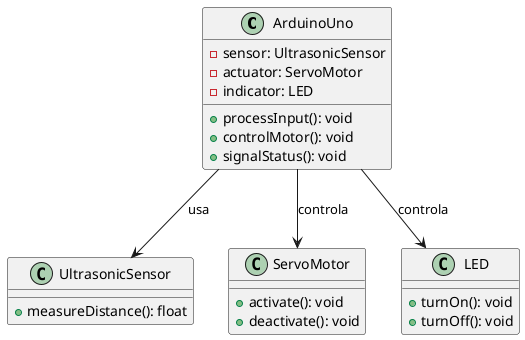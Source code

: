 @startuml
' Classe principal representando o controle central do sistema
class ArduinoUno {
  - sensor: UltrasonicSensor
  - actuator: ServoMotor
  - indicator: LED
  + processInput(): void
  + controlMotor(): void
  + signalStatus(): void
}

' Classe representando o sensor ultrassônico
class UltrasonicSensor {
  + measureDistance(): float
}

' Classe representando o servo motor
class ServoMotor {
  + activate(): void
  + deactivate(): void
}

' Classe representando o LED indicador
class LED {
  + turnOn(): void
  + turnOff(): void
}

' Relações entre as classes
ArduinoUno --> UltrasonicSensor : "usa"
ArduinoUno --> ServoMotor : "controla"
ArduinoUno --> LED : "controla"

@enduml
